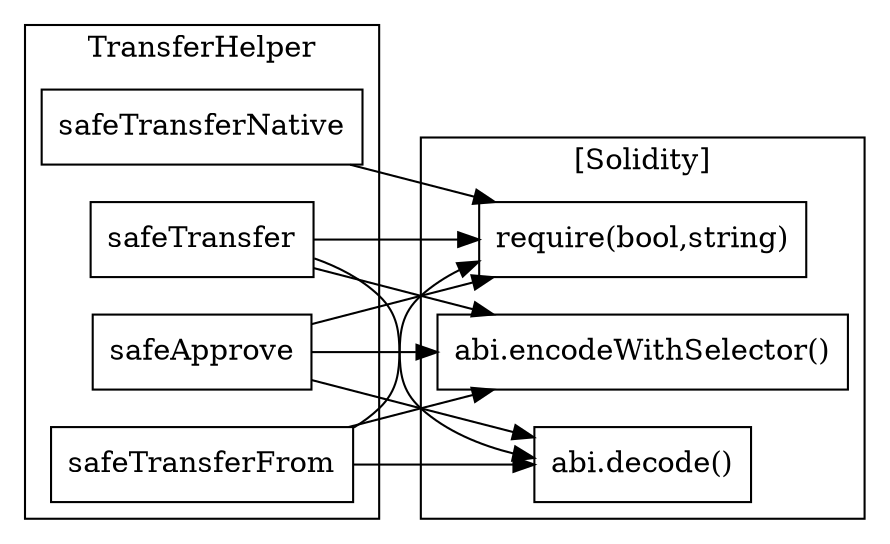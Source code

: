 strict digraph {
rankdir="LR"
node [shape=box]
subgraph cluster_739_TransferHelper {
label = "TransferHelper"
"739_safeTransferNative" [label="safeTransferNative"]
"739_safeTransfer" [label="safeTransfer"]
"739_safeApprove" [label="safeApprove"]
"739_safeTransferFrom" [label="safeTransferFrom"]
}subgraph cluster_solidity {
label = "[Solidity]"
"abi.encodeWithSelector()" 
"abi.decode()" 
"require(bool,string)" 
"739_safeTransfer" -> "abi.decode()"
"739_safeTransferFrom" -> "abi.decode()"
"739_safeTransferFrom" -> "require(bool,string)"
"739_safeApprove" -> "abi.encodeWithSelector()"
"739_safeApprove" -> "require(bool,string)"
"739_safeApprove" -> "abi.decode()"
"739_safeTransfer" -> "abi.encodeWithSelector()"
"739_safeTransferNative" -> "require(bool,string)"
"739_safeTransferFrom" -> "abi.encodeWithSelector()"
"739_safeTransfer" -> "require(bool,string)"
}
}